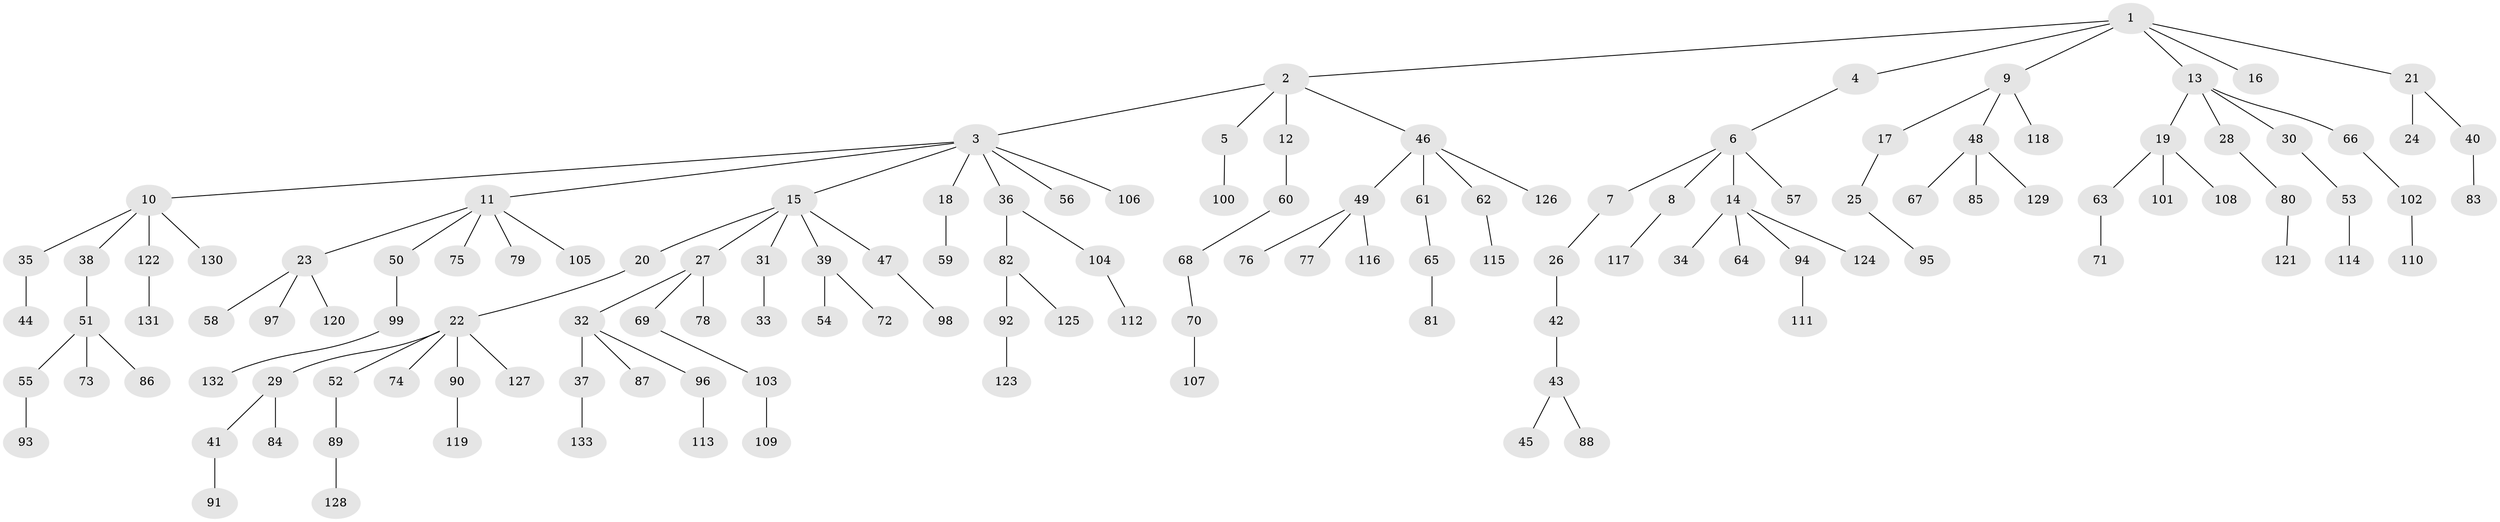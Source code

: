 // coarse degree distribution, {2: 0.2125, 5: 0.0625, 6: 0.0125, 1: 0.5375, 4: 0.05, 3: 0.1125, 7: 0.0125}
// Generated by graph-tools (version 1.1) at 2025/37/03/04/25 23:37:23]
// undirected, 133 vertices, 132 edges
graph export_dot {
  node [color=gray90,style=filled];
  1;
  2;
  3;
  4;
  5;
  6;
  7;
  8;
  9;
  10;
  11;
  12;
  13;
  14;
  15;
  16;
  17;
  18;
  19;
  20;
  21;
  22;
  23;
  24;
  25;
  26;
  27;
  28;
  29;
  30;
  31;
  32;
  33;
  34;
  35;
  36;
  37;
  38;
  39;
  40;
  41;
  42;
  43;
  44;
  45;
  46;
  47;
  48;
  49;
  50;
  51;
  52;
  53;
  54;
  55;
  56;
  57;
  58;
  59;
  60;
  61;
  62;
  63;
  64;
  65;
  66;
  67;
  68;
  69;
  70;
  71;
  72;
  73;
  74;
  75;
  76;
  77;
  78;
  79;
  80;
  81;
  82;
  83;
  84;
  85;
  86;
  87;
  88;
  89;
  90;
  91;
  92;
  93;
  94;
  95;
  96;
  97;
  98;
  99;
  100;
  101;
  102;
  103;
  104;
  105;
  106;
  107;
  108;
  109;
  110;
  111;
  112;
  113;
  114;
  115;
  116;
  117;
  118;
  119;
  120;
  121;
  122;
  123;
  124;
  125;
  126;
  127;
  128;
  129;
  130;
  131;
  132;
  133;
  1 -- 2;
  1 -- 4;
  1 -- 9;
  1 -- 13;
  1 -- 16;
  1 -- 21;
  2 -- 3;
  2 -- 5;
  2 -- 12;
  2 -- 46;
  3 -- 10;
  3 -- 11;
  3 -- 15;
  3 -- 18;
  3 -- 36;
  3 -- 56;
  3 -- 106;
  4 -- 6;
  5 -- 100;
  6 -- 7;
  6 -- 8;
  6 -- 14;
  6 -- 57;
  7 -- 26;
  8 -- 117;
  9 -- 17;
  9 -- 48;
  9 -- 118;
  10 -- 35;
  10 -- 38;
  10 -- 122;
  10 -- 130;
  11 -- 23;
  11 -- 50;
  11 -- 75;
  11 -- 79;
  11 -- 105;
  12 -- 60;
  13 -- 19;
  13 -- 28;
  13 -- 30;
  13 -- 66;
  14 -- 34;
  14 -- 64;
  14 -- 94;
  14 -- 124;
  15 -- 20;
  15 -- 27;
  15 -- 31;
  15 -- 39;
  15 -- 47;
  17 -- 25;
  18 -- 59;
  19 -- 63;
  19 -- 101;
  19 -- 108;
  20 -- 22;
  21 -- 24;
  21 -- 40;
  22 -- 29;
  22 -- 52;
  22 -- 74;
  22 -- 90;
  22 -- 127;
  23 -- 58;
  23 -- 97;
  23 -- 120;
  25 -- 95;
  26 -- 42;
  27 -- 32;
  27 -- 69;
  27 -- 78;
  28 -- 80;
  29 -- 41;
  29 -- 84;
  30 -- 53;
  31 -- 33;
  32 -- 37;
  32 -- 87;
  32 -- 96;
  35 -- 44;
  36 -- 82;
  36 -- 104;
  37 -- 133;
  38 -- 51;
  39 -- 54;
  39 -- 72;
  40 -- 83;
  41 -- 91;
  42 -- 43;
  43 -- 45;
  43 -- 88;
  46 -- 49;
  46 -- 61;
  46 -- 62;
  46 -- 126;
  47 -- 98;
  48 -- 67;
  48 -- 85;
  48 -- 129;
  49 -- 76;
  49 -- 77;
  49 -- 116;
  50 -- 99;
  51 -- 55;
  51 -- 73;
  51 -- 86;
  52 -- 89;
  53 -- 114;
  55 -- 93;
  60 -- 68;
  61 -- 65;
  62 -- 115;
  63 -- 71;
  65 -- 81;
  66 -- 102;
  68 -- 70;
  69 -- 103;
  70 -- 107;
  80 -- 121;
  82 -- 92;
  82 -- 125;
  89 -- 128;
  90 -- 119;
  92 -- 123;
  94 -- 111;
  96 -- 113;
  99 -- 132;
  102 -- 110;
  103 -- 109;
  104 -- 112;
  122 -- 131;
}
